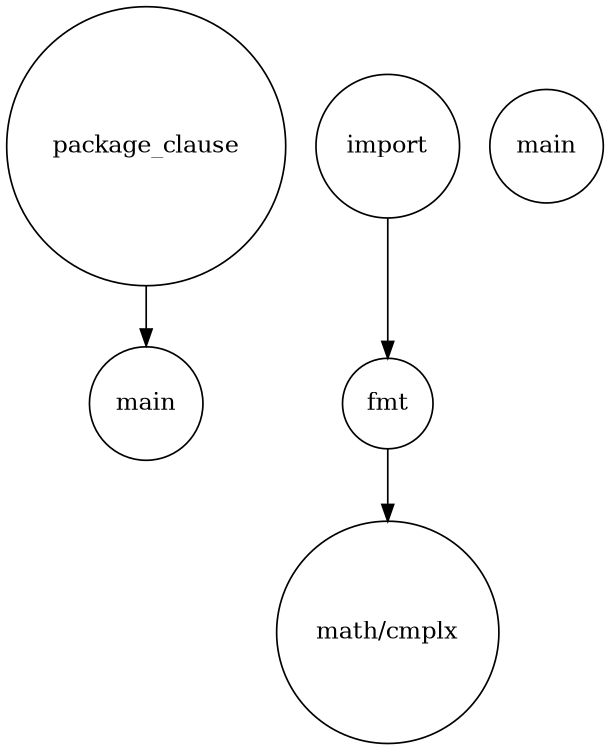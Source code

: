 digraph finite_state_machine {ordering=out;rankdir=UD;size="8,5";node [shape = circle];
1 [label="main"];
2 [label="package_clause"];
2->1;
3 [label="fmt"];
4 [label="math/cmplx"];
3->4;
5 [label="import"];
5->3;
6 [label="main"];
}